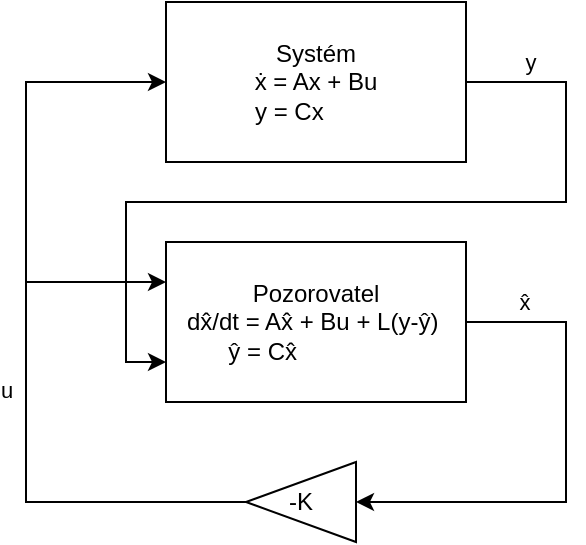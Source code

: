 <mxfile version="20.2.4" type="device"><diagram id="0vtABBlecuMurkdcelyp" name="Page-1"><mxGraphModel dx="813" dy="457" grid="1" gridSize="10" guides="1" tooltips="1" connect="1" arrows="1" fold="1" page="1" pageScale="1" pageWidth="850" pageHeight="1100" math="0" shadow="0"><root><mxCell id="0"/><mxCell id="1" parent="0"/><mxCell id="2rAEzdnfbdEEVwT5SHV3-60" value="x̂" style="edgeStyle=orthogonalEdgeStyle;rounded=0;orthogonalLoop=1;jettySize=auto;html=1;exitX=1;exitY=0.5;exitDx=0;exitDy=0;entryX=1;entryY=0.5;entryDx=0;entryDy=0;" parent="1" source="2rAEzdnfbdEEVwT5SHV3-2" target="2rAEzdnfbdEEVwT5SHV3-61" edge="1"><mxGeometry x="-0.765" y="10" relative="1" as="geometry"><mxPoint x="390" y="360" as="targetPoint"/><Array as="points"><mxPoint x="400" y="290"/><mxPoint x="400" y="380"/></Array><mxPoint as="offset"/></mxGeometry></mxCell><mxCell id="2rAEzdnfbdEEVwT5SHV3-2" value="Pozorovatel&lt;br&gt;dx̂/dt = Ax̂ + Bu + L(y-ŷ)&amp;nbsp;&lt;br&gt;&amp;nbsp; &amp;nbsp; &amp;nbsp; ŷ = Cx̂&amp;nbsp; &amp;nbsp; &amp;nbsp; &amp;nbsp; &amp;nbsp; &amp;nbsp; &amp;nbsp; &amp;nbsp; &amp;nbsp; &amp;nbsp; &amp;nbsp;&amp;nbsp;" style="rounded=0;whiteSpace=wrap;html=1;" parent="1" vertex="1"><mxGeometry x="200" y="250" width="150" height="80" as="geometry"/></mxCell><mxCell id="Qo6HrT45LPk5J9-MpHXd-5" style="edgeStyle=orthogonalEdgeStyle;rounded=0;orthogonalLoop=1;jettySize=auto;html=1;exitX=1;exitY=0.5;exitDx=0;exitDy=0;entryX=0;entryY=0.75;entryDx=0;entryDy=0;" edge="1" parent="1" source="2rAEzdnfbdEEVwT5SHV3-28" target="2rAEzdnfbdEEVwT5SHV3-2"><mxGeometry relative="1" as="geometry"><Array as="points"><mxPoint x="400" y="170"/><mxPoint x="400" y="230"/><mxPoint x="180" y="230"/><mxPoint x="180" y="310"/></Array></mxGeometry></mxCell><mxCell id="Qo6HrT45LPk5J9-MpHXd-11" value="y" style="edgeLabel;html=1;align=center;verticalAlign=middle;resizable=0;points=[];" vertex="1" connectable="0" parent="Qo6HrT45LPk5J9-MpHXd-5"><mxGeometry x="-0.852" relative="1" as="geometry"><mxPoint y="-10" as="offset"/></mxGeometry></mxCell><mxCell id="2rAEzdnfbdEEVwT5SHV3-28" value="Systém&lt;br&gt;ẋ = Ax + Bu&lt;br&gt;y = Cx&amp;nbsp; &amp;nbsp; &amp;nbsp; &amp;nbsp;&amp;nbsp;" style="rounded=0;whiteSpace=wrap;html=1;" parent="1" vertex="1"><mxGeometry x="200" y="130" width="150" height="80" as="geometry"/></mxCell><mxCell id="Qo6HrT45LPk5J9-MpHXd-6" style="edgeStyle=orthogonalEdgeStyle;rounded=0;orthogonalLoop=1;jettySize=auto;html=1;exitX=0;exitY=0.5;exitDx=0;exitDy=0;entryX=0;entryY=0.5;entryDx=0;entryDy=0;" edge="1" parent="1" source="2rAEzdnfbdEEVwT5SHV3-61" target="2rAEzdnfbdEEVwT5SHV3-28"><mxGeometry relative="1" as="geometry"><Array as="points"><mxPoint x="130" y="380"/><mxPoint x="130" y="170"/></Array></mxGeometry></mxCell><mxCell id="Qo6HrT45LPk5J9-MpHXd-10" value="u" style="edgeLabel;html=1;align=center;verticalAlign=middle;resizable=0;points=[];" vertex="1" connectable="0" parent="Qo6HrT45LPk5J9-MpHXd-6"><mxGeometry x="0.233" y="2" relative="1" as="geometry"><mxPoint x="-8" y="74" as="offset"/></mxGeometry></mxCell><mxCell id="Qo6HrT45LPk5J9-MpHXd-8" style="edgeStyle=orthogonalEdgeStyle;rounded=0;orthogonalLoop=1;jettySize=auto;html=1;exitX=0;exitY=0.5;exitDx=0;exitDy=0;entryX=0;entryY=0.25;entryDx=0;entryDy=0;" edge="1" parent="1" source="2rAEzdnfbdEEVwT5SHV3-61" target="2rAEzdnfbdEEVwT5SHV3-2"><mxGeometry relative="1" as="geometry"><Array as="points"><mxPoint x="130" y="380"/><mxPoint x="130" y="270"/></Array></mxGeometry></mxCell><mxCell id="2rAEzdnfbdEEVwT5SHV3-61" value="-K" style="triangle;whiteSpace=wrap;html=1;flipH=1;" parent="1" vertex="1"><mxGeometry x="240" y="360" width="55" height="40" as="geometry"/></mxCell></root></mxGraphModel></diagram></mxfile>